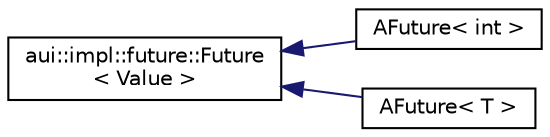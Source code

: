 digraph "Graphical Class Hierarchy"
{
 // LATEX_PDF_SIZE
  edge [fontname="Helvetica",fontsize="10",labelfontname="Helvetica",labelfontsize="10"];
  node [fontname="Helvetica",fontsize="10",shape=record];
  rankdir="LR";
  Node0 [label="aui::impl::future::Future\l\< Value \>",height=0.2,width=0.4,color="black", fillcolor="white", style="filled",URL="$classaui_1_1impl_1_1future_1_1Future.html",tooltip=" "];
  Node0 -> Node1 [dir="back",color="midnightblue",fontsize="10",style="solid",fontname="Helvetica"];
  Node1 [label="AFuture\< int \>",height=0.2,width=0.4,color="black", fillcolor="white", style="filled",URL="$classAFuture.html",tooltip=" "];
  Node0 -> Node2 [dir="back",color="midnightblue",fontsize="10",style="solid",fontname="Helvetica"];
  Node2 [label="AFuture\< T \>",height=0.2,width=0.4,color="black", fillcolor="white", style="filled",URL="$classAFuture.html",tooltip=" "];
}
